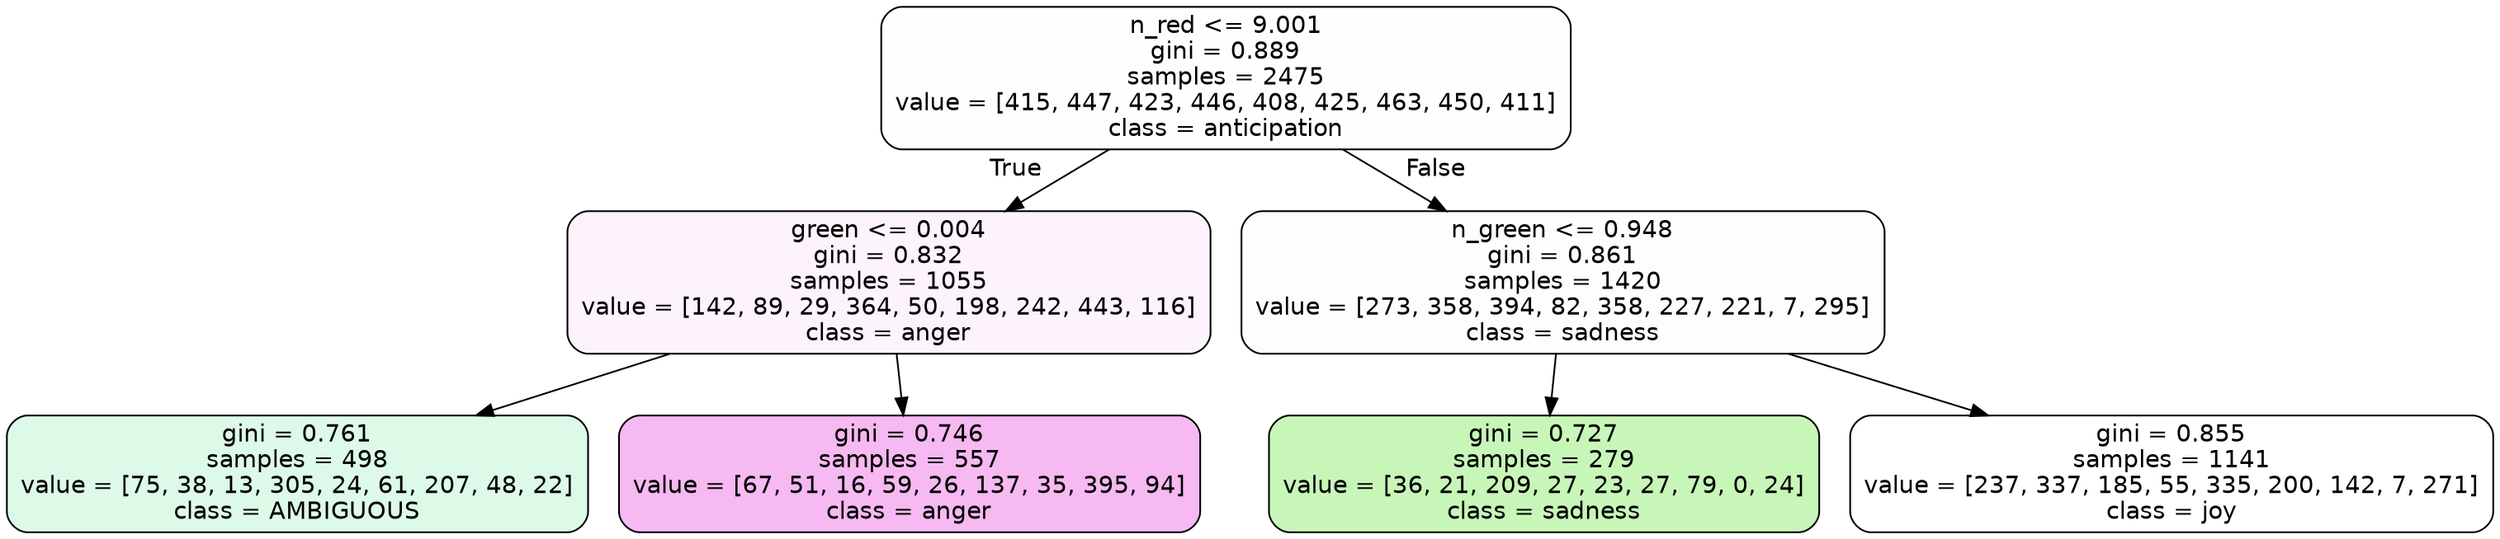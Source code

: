 digraph Tree {
node [shape=box, style="filled, rounded", color="black", fontname=helvetica] ;
edge [fontname=helvetica] ;
0 [label="n_red <= 9.001\ngini = 0.889\nsamples = 2475\nvalue = [415, 447, 423, 446, 408, 425, 463, 450, 411]\nclass = anticipation", fillcolor="#8139e501"] ;
1 [label="green <= 0.004\ngini = 0.832\nsamples = 1055\nvalue = [142, 89, 29, 364, 50, 198, 242, 443, 116]\nclass = anger", fillcolor="#e539d70f"] ;
0 -> 1 [labeldistance=2.5, labelangle=45, headlabel="True"] ;
2 [label="gini = 0.761\nsamples = 498\nvalue = [75, 38, 13, 305, 24, 61, 207, 48, 22]\nclass = AMBIGUOUS", fillcolor="#39e5812b"] ;
1 -> 2 ;
3 [label="gini = 0.746\nsamples = 557\nvalue = [67, 51, 16, 59, 26, 137, 35, 395, 94]\nclass = anger", fillcolor="#e539d759"] ;
1 -> 3 ;
4 [label="n_green <= 0.948\ngini = 0.861\nsamples = 1420\nvalue = [273, 358, 394, 82, 358, 227, 221, 7, 295]\nclass = sadness", fillcolor="#64e53905"] ;
0 -> 4 [labeldistance=2.5, labelangle=-45, headlabel="False"] ;
5 [label="gini = 0.727\nsamples = 279\nvalue = [36, 21, 209, 27, 23, 27, 79, 0, 24]\nclass = sadness", fillcolor="#64e5395a"] ;
4 -> 5 ;
6 [label="gini = 0.855\nsamples = 1141\nvalue = [237, 337, 185, 55, 335, 200, 142, 7, 271]\nclass = joy", fillcolor="#d7e53900"] ;
4 -> 6 ;
}